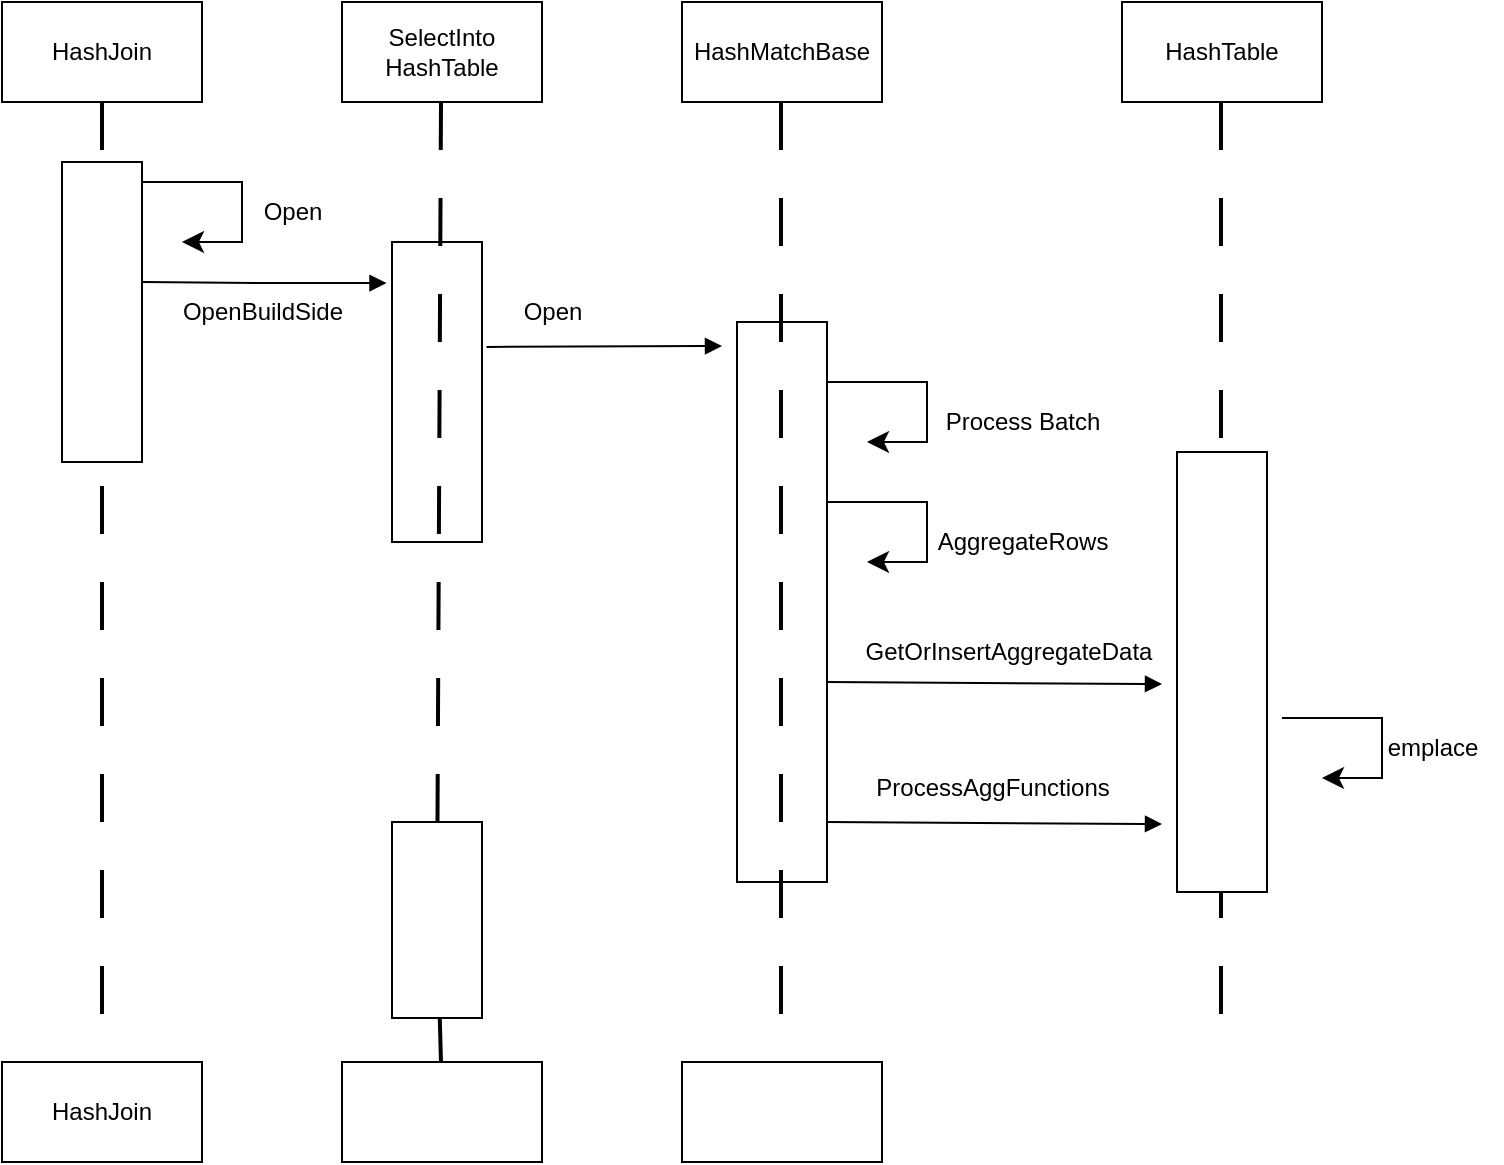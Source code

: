 <mxfile version="22.1.9" type="github">
  <diagram name="第 1 页" id="0k4TBifSkERZmbdtbySY">
    <mxGraphModel dx="1314" dy="805" grid="1" gridSize="10" guides="1" tooltips="1" connect="1" arrows="1" fold="1" page="1" pageScale="1" pageWidth="827" pageHeight="1169" math="0" shadow="0">
      <root>
        <mxCell id="0" />
        <mxCell id="1" parent="0" />
        <mxCell id="LGNTD50chUgOsU70D988-30" value="HashJoin" style="rounded=0;whiteSpace=wrap;html=1;" vertex="1" parent="1">
          <mxGeometry x="40" y="360" width="100" height="50" as="geometry" />
        </mxCell>
        <mxCell id="LGNTD50chUgOsU70D988-36" value="HashJoin" style="rounded=0;whiteSpace=wrap;html=1;" vertex="1" parent="1">
          <mxGeometry x="40" y="890" width="100" height="50" as="geometry" />
        </mxCell>
        <mxCell id="LGNTD50chUgOsU70D988-37" value="SelectInto&lt;br&gt;HashTable" style="rounded=0;whiteSpace=wrap;html=1;" vertex="1" parent="1">
          <mxGeometry x="210" y="360" width="100" height="50" as="geometry" />
        </mxCell>
        <mxCell id="LGNTD50chUgOsU70D988-38" value="" style="rounded=0;whiteSpace=wrap;html=1;" vertex="1" parent="1">
          <mxGeometry x="210" y="890" width="100" height="50" as="geometry" />
        </mxCell>
        <mxCell id="LGNTD50chUgOsU70D988-39" value="HashMatchBase" style="rounded=0;whiteSpace=wrap;html=1;" vertex="1" parent="1">
          <mxGeometry x="380" y="360" width="100" height="50" as="geometry" />
        </mxCell>
        <mxCell id="LGNTD50chUgOsU70D988-40" value="" style="rounded=0;whiteSpace=wrap;html=1;" vertex="1" parent="1">
          <mxGeometry x="380" y="890" width="100" height="50" as="geometry" />
        </mxCell>
        <mxCell id="LGNTD50chUgOsU70D988-45" style="rounded=0;orthogonalLoop=1;jettySize=auto;html=1;entryX=0.5;entryY=0;entryDx=0;entryDy=0;dashed=1;dashPattern=12 12;endArrow=none;endFill=0;strokeWidth=2;" edge="1" parent="1" source="LGNTD50chUgOsU70D988-30" target="LGNTD50chUgOsU70D988-36">
          <mxGeometry relative="1" as="geometry" />
        </mxCell>
        <mxCell id="LGNTD50chUgOsU70D988-48" value="" style="rounded=0;whiteSpace=wrap;html=1;direction=south;" vertex="1" parent="1">
          <mxGeometry x="70" y="440" width="40" height="150" as="geometry" />
        </mxCell>
        <mxCell id="LGNTD50chUgOsU70D988-50" style="rounded=0;orthogonalLoop=1;jettySize=auto;html=1;entryX=0.5;entryY=0;entryDx=0;entryDy=0;dashed=1;dashPattern=12 12;endArrow=none;endFill=0;strokeWidth=2;" edge="1" parent="1" source="LGNTD50chUgOsU70D988-86">
          <mxGeometry relative="1" as="geometry">
            <mxPoint x="259.5" y="410" as="sourcePoint" />
            <mxPoint x="259.5" y="890" as="targetPoint" />
          </mxGeometry>
        </mxCell>
        <mxCell id="LGNTD50chUgOsU70D988-49" value="" style="rounded=0;whiteSpace=wrap;html=1;direction=south;" vertex="1" parent="1">
          <mxGeometry x="235" y="480" width="45" height="150" as="geometry" />
        </mxCell>
        <mxCell id="LGNTD50chUgOsU70D988-54" value="" style="edgeStyle=segmentEdgeStyle;endArrow=classic;html=1;curved=0;rounded=0;endSize=8;startSize=8;" edge="1" parent="1">
          <mxGeometry width="50" height="50" relative="1" as="geometry">
            <mxPoint x="110" y="450" as="sourcePoint" />
            <mxPoint x="130" y="480" as="targetPoint" />
            <Array as="points">
              <mxPoint x="160" y="450" />
              <mxPoint x="160" y="480" />
            </Array>
          </mxGeometry>
        </mxCell>
        <mxCell id="LGNTD50chUgOsU70D988-55" value="Open" style="text;html=1;align=center;verticalAlign=middle;resizable=0;points=[];autosize=1;strokeColor=none;fillColor=none;" vertex="1" parent="1">
          <mxGeometry x="160" y="450" width="50" height="30" as="geometry" />
        </mxCell>
        <mxCell id="LGNTD50chUgOsU70D988-57" value="OpenBuildSide" style="text;html=1;align=center;verticalAlign=middle;resizable=0;points=[];autosize=1;strokeColor=none;fillColor=none;" vertex="1" parent="1">
          <mxGeometry x="120" y="500" width="100" height="30" as="geometry" />
        </mxCell>
        <mxCell id="LGNTD50chUgOsU70D988-59" value="Open" style="text;html=1;align=center;verticalAlign=middle;resizable=0;points=[];autosize=1;strokeColor=none;fillColor=none;" vertex="1" parent="1">
          <mxGeometry x="290" y="500" width="50" height="30" as="geometry" />
        </mxCell>
        <mxCell id="LGNTD50chUgOsU70D988-62" value="" style="endArrow=block;startArrow=none;endFill=1;startFill=0;html=1;rounded=0;edgeStyle=orthogonalEdgeStyle;entryX=0.137;entryY=1.061;entryDx=0;entryDy=0;entryPerimeter=0;" edge="1" parent="1" target="LGNTD50chUgOsU70D988-49">
          <mxGeometry width="160" relative="1" as="geometry">
            <mxPoint x="110" y="500" as="sourcePoint" />
            <mxPoint x="200" y="500" as="targetPoint" />
          </mxGeometry>
        </mxCell>
        <mxCell id="LGNTD50chUgOsU70D988-65" value="" style="rounded=0;whiteSpace=wrap;html=1;direction=south;" vertex="1" parent="1">
          <mxGeometry x="407.5" y="520" width="45" height="280" as="geometry" />
        </mxCell>
        <mxCell id="LGNTD50chUgOsU70D988-66" style="rounded=0;orthogonalLoop=1;jettySize=auto;html=1;entryX=0.5;entryY=0;entryDx=0;entryDy=0;dashed=1;dashPattern=12 12;endArrow=none;endFill=0;strokeWidth=2;" edge="1" parent="1">
          <mxGeometry relative="1" as="geometry">
            <mxPoint x="429.5" y="410" as="sourcePoint" />
            <mxPoint x="429.5" y="890" as="targetPoint" />
          </mxGeometry>
        </mxCell>
        <mxCell id="LGNTD50chUgOsU70D988-68" value="" style="endArrow=block;startArrow=none;endFill=1;startFill=0;html=1;rounded=0;" edge="1" parent="1">
          <mxGeometry width="160" relative="1" as="geometry">
            <mxPoint x="282.25" y="532.45" as="sourcePoint" />
            <mxPoint x="400" y="532" as="targetPoint" />
          </mxGeometry>
        </mxCell>
        <mxCell id="LGNTD50chUgOsU70D988-69" value="" style="edgeStyle=segmentEdgeStyle;endArrow=classic;html=1;curved=0;rounded=0;endSize=8;startSize=8;" edge="1" parent="1">
          <mxGeometry width="50" height="50" relative="1" as="geometry">
            <mxPoint x="452.5" y="550" as="sourcePoint" />
            <mxPoint x="472.5" y="580" as="targetPoint" />
            <Array as="points">
              <mxPoint x="502.5" y="550" />
              <mxPoint x="502.5" y="580" />
            </Array>
          </mxGeometry>
        </mxCell>
        <mxCell id="LGNTD50chUgOsU70D988-70" value="Process Batch" style="text;html=1;align=center;verticalAlign=middle;resizable=0;points=[];autosize=1;strokeColor=none;fillColor=none;" vertex="1" parent="1">
          <mxGeometry x="500" y="555" width="100" height="30" as="geometry" />
        </mxCell>
        <mxCell id="LGNTD50chUgOsU70D988-71" value="" style="edgeStyle=segmentEdgeStyle;endArrow=classic;html=1;curved=0;rounded=0;endSize=8;startSize=8;" edge="1" parent="1">
          <mxGeometry width="50" height="50" relative="1" as="geometry">
            <mxPoint x="452.5" y="610" as="sourcePoint" />
            <mxPoint x="472.5" y="640" as="targetPoint" />
            <Array as="points">
              <mxPoint x="502.5" y="610" />
              <mxPoint x="502.5" y="640" />
            </Array>
          </mxGeometry>
        </mxCell>
        <mxCell id="LGNTD50chUgOsU70D988-74" value="AggregateRows" style="text;html=1;align=center;verticalAlign=middle;resizable=0;points=[];autosize=1;strokeColor=none;fillColor=none;" vertex="1" parent="1">
          <mxGeometry x="495" y="615" width="110" height="30" as="geometry" />
        </mxCell>
        <mxCell id="LGNTD50chUgOsU70D988-77" value="GetOrInsertAggregateData" style="text;html=1;align=center;verticalAlign=middle;resizable=0;points=[];autosize=1;strokeColor=none;fillColor=none;" vertex="1" parent="1">
          <mxGeometry x="457.5" y="670" width="170" height="30" as="geometry" />
        </mxCell>
        <mxCell id="LGNTD50chUgOsU70D988-78" value="HashTable" style="rounded=0;whiteSpace=wrap;html=1;" vertex="1" parent="1">
          <mxGeometry x="600" y="360" width="100" height="50" as="geometry" />
        </mxCell>
        <mxCell id="LGNTD50chUgOsU70D988-79" style="rounded=0;orthogonalLoop=1;jettySize=auto;html=1;entryX=0.5;entryY=0;entryDx=0;entryDy=0;dashed=1;dashPattern=12 12;endArrow=none;endFill=0;strokeWidth=2;" edge="1" parent="1">
          <mxGeometry relative="1" as="geometry">
            <mxPoint x="649.5" y="410" as="sourcePoint" />
            <mxPoint x="649.5" y="890" as="targetPoint" />
          </mxGeometry>
        </mxCell>
        <mxCell id="LGNTD50chUgOsU70D988-80" value="" style="rounded=0;whiteSpace=wrap;html=1;direction=south;" vertex="1" parent="1">
          <mxGeometry x="627.5" y="585" width="45" height="220" as="geometry" />
        </mxCell>
        <mxCell id="LGNTD50chUgOsU70D988-81" value="" style="endArrow=block;startArrow=none;endFill=1;startFill=0;html=1;rounded=0;" edge="1" parent="1">
          <mxGeometry width="160" relative="1" as="geometry">
            <mxPoint x="452.5" y="700" as="sourcePoint" />
            <mxPoint x="620" y="701" as="targetPoint" />
          </mxGeometry>
        </mxCell>
        <mxCell id="LGNTD50chUgOsU70D988-82" value="" style="edgeStyle=segmentEdgeStyle;endArrow=classic;html=1;curved=0;rounded=0;endSize=8;startSize=8;" edge="1" parent="1">
          <mxGeometry width="50" height="50" relative="1" as="geometry">
            <mxPoint x="680" y="718" as="sourcePoint" />
            <mxPoint x="700" y="748" as="targetPoint" />
            <Array as="points">
              <mxPoint x="730" y="718" />
              <mxPoint x="730" y="748" />
            </Array>
          </mxGeometry>
        </mxCell>
        <mxCell id="LGNTD50chUgOsU70D988-83" value="emplace" style="text;html=1;align=center;verticalAlign=middle;resizable=0;points=[];autosize=1;strokeColor=none;fillColor=none;" vertex="1" parent="1">
          <mxGeometry x="720" y="718" width="70" height="30" as="geometry" />
        </mxCell>
        <mxCell id="LGNTD50chUgOsU70D988-84" value="" style="endArrow=block;startArrow=none;endFill=1;startFill=0;html=1;rounded=0;" edge="1" parent="1">
          <mxGeometry width="160" relative="1" as="geometry">
            <mxPoint x="452.5" y="770" as="sourcePoint" />
            <mxPoint x="620" y="771" as="targetPoint" />
          </mxGeometry>
        </mxCell>
        <mxCell id="LGNTD50chUgOsU70D988-85" value="ProcessAggFunctions" style="text;html=1;align=center;verticalAlign=middle;resizable=0;points=[];autosize=1;strokeColor=none;fillColor=none;" vertex="1" parent="1">
          <mxGeometry x="465" y="738" width="140" height="30" as="geometry" />
        </mxCell>
        <mxCell id="LGNTD50chUgOsU70D988-90" value="" style="rounded=0;orthogonalLoop=1;jettySize=auto;html=1;dashed=1;dashPattern=12 12;endArrow=none;endFill=0;strokeWidth=2;" edge="1" parent="1" target="LGNTD50chUgOsU70D988-86">
          <mxGeometry relative="1" as="geometry">
            <mxPoint x="259.5" y="410" as="sourcePoint" />
            <mxPoint x="259.5" y="890" as="targetPoint" />
          </mxGeometry>
        </mxCell>
        <mxCell id="LGNTD50chUgOsU70D988-86" value="" style="rounded=0;whiteSpace=wrap;html=1;direction=south;" vertex="1" parent="1">
          <mxGeometry x="235" y="770" width="45" height="98" as="geometry" />
        </mxCell>
      </root>
    </mxGraphModel>
  </diagram>
</mxfile>
